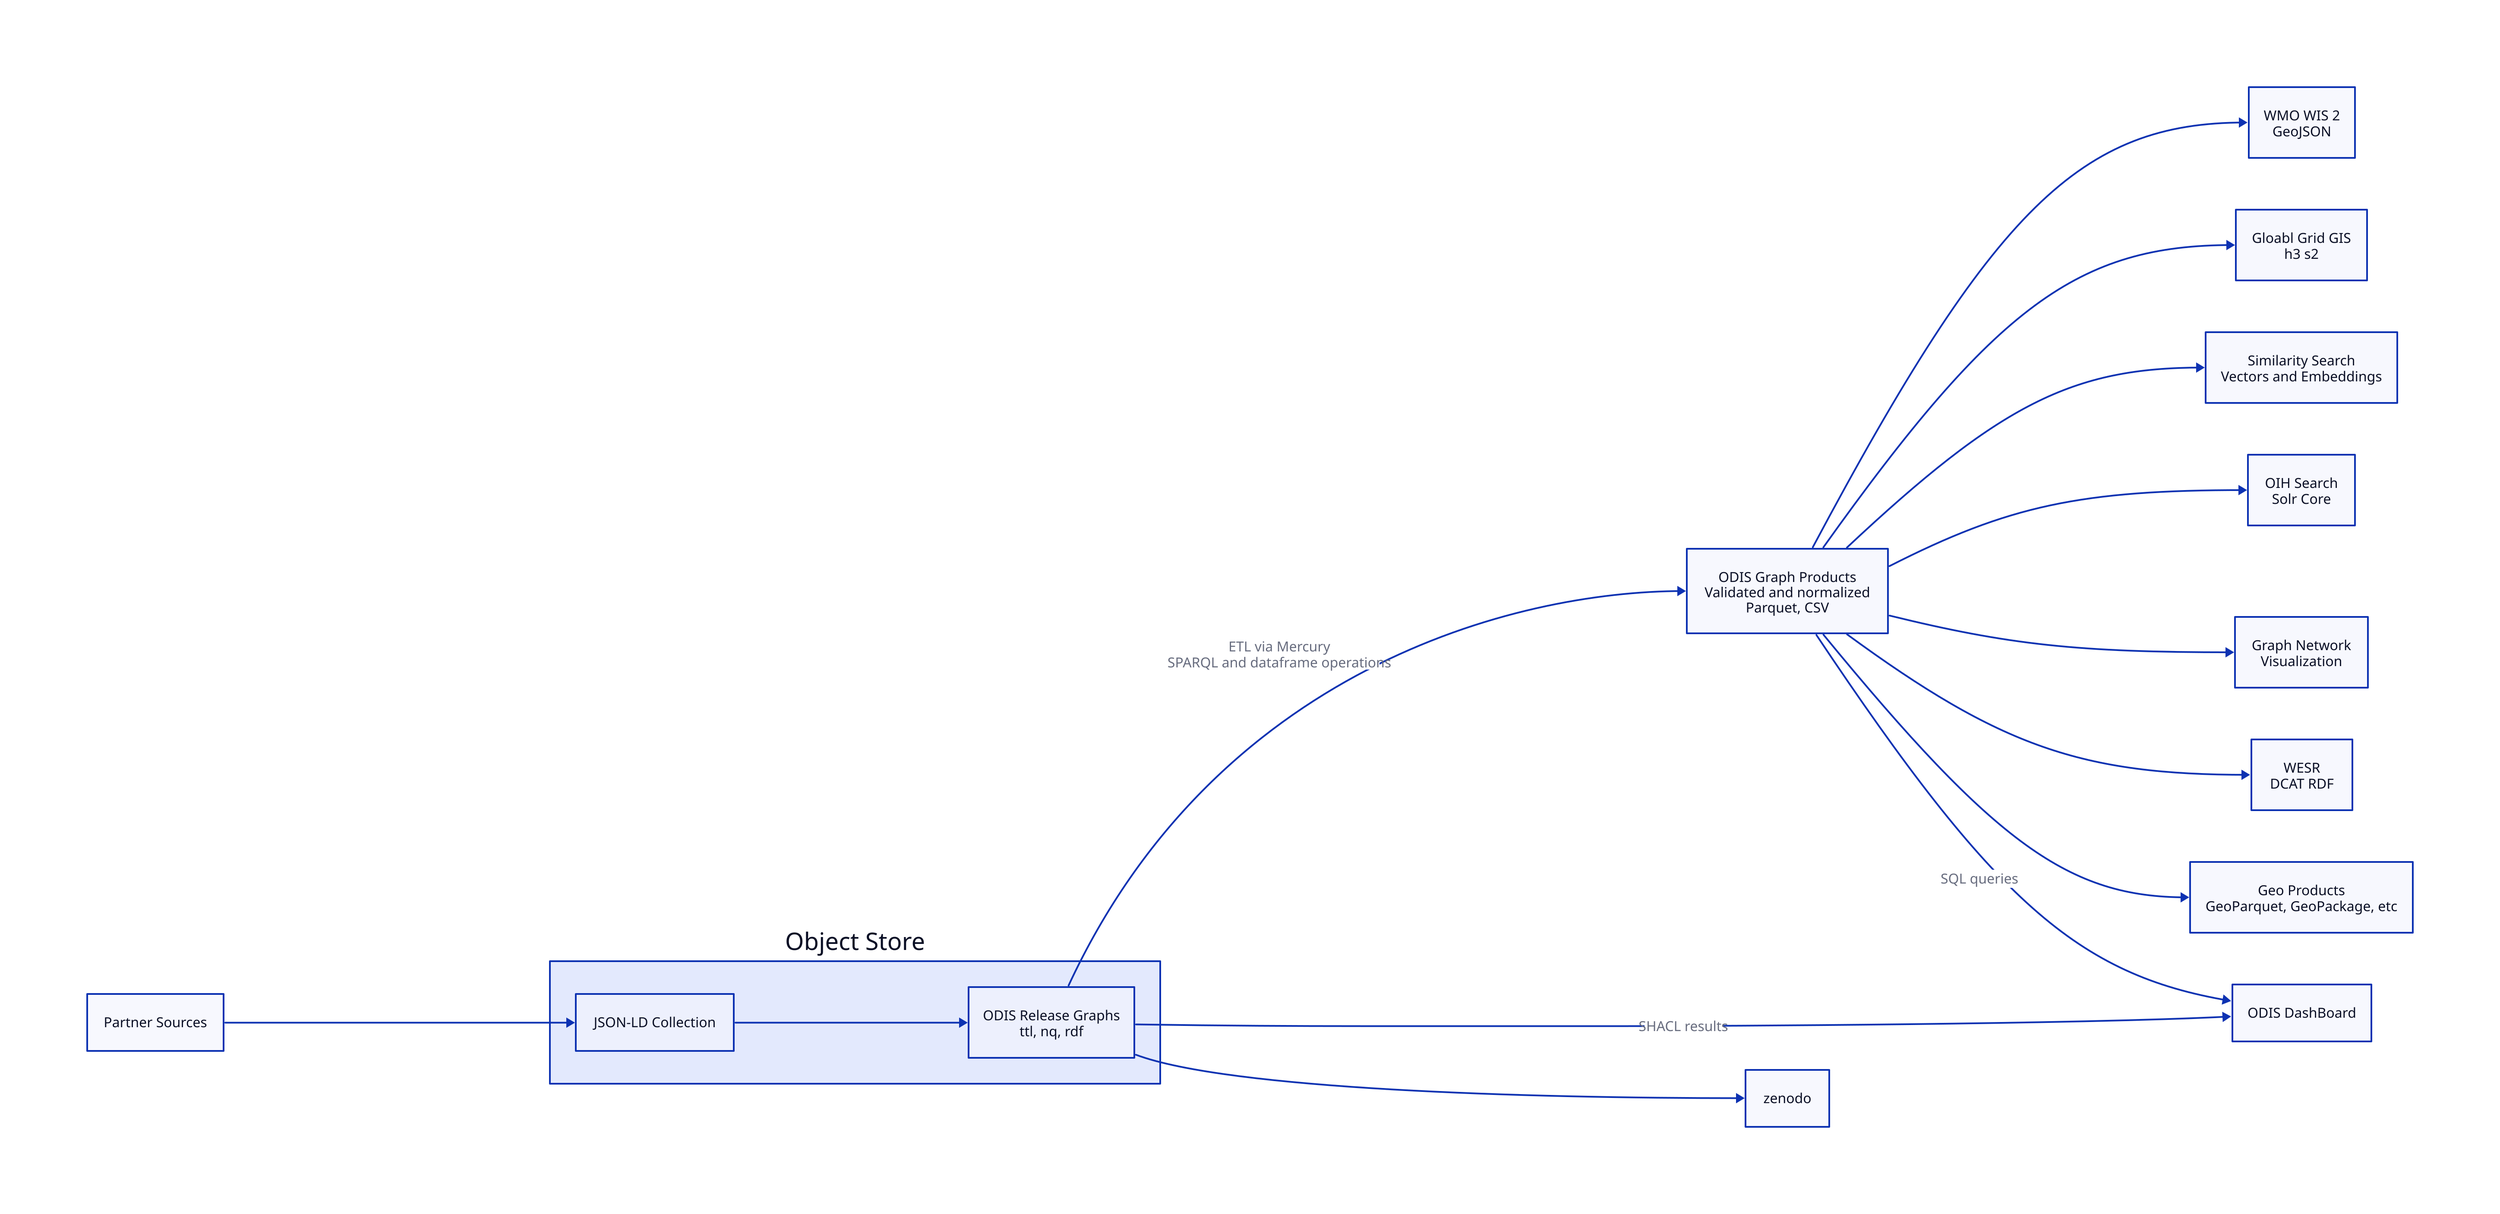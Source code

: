 direction:right

s: Partner Sources
s3: Object Store {
os: JSON-LD Collection
rg: ODIS Release Graphs \n ttl, nq, rdf

}
dash: ODIS DashBoard

sbr: ODIS Graph Products \n Validated and normalized  \nParquet, CSV

s -> s3.os -> s3.rg

s3.rg -> sbr: ETL via Mercury \n SPARQL and dataframe operations

wis: WMO WIS 2 \n GeoJSON
gg: Gloabl Grid GIS \n h3 s2
v: Similarity Search \n Vectors and Embeddings
solr: OIH Search \n Solr Core
gml: Graph Network \n Visualization
wesr: WESR \n DCAT RDF
geo: Geo Products \n GeoParquet, GeoPackage, etc

sbr -> wis
sbr -> gg
sbr -> v
sbr -> solr
sbr -> gml
sbr -> wesr
sbr -> geo

s3.rg -> dash: SHACL results
sbr -> dash: SQL queries
s3.rg -> zenodo